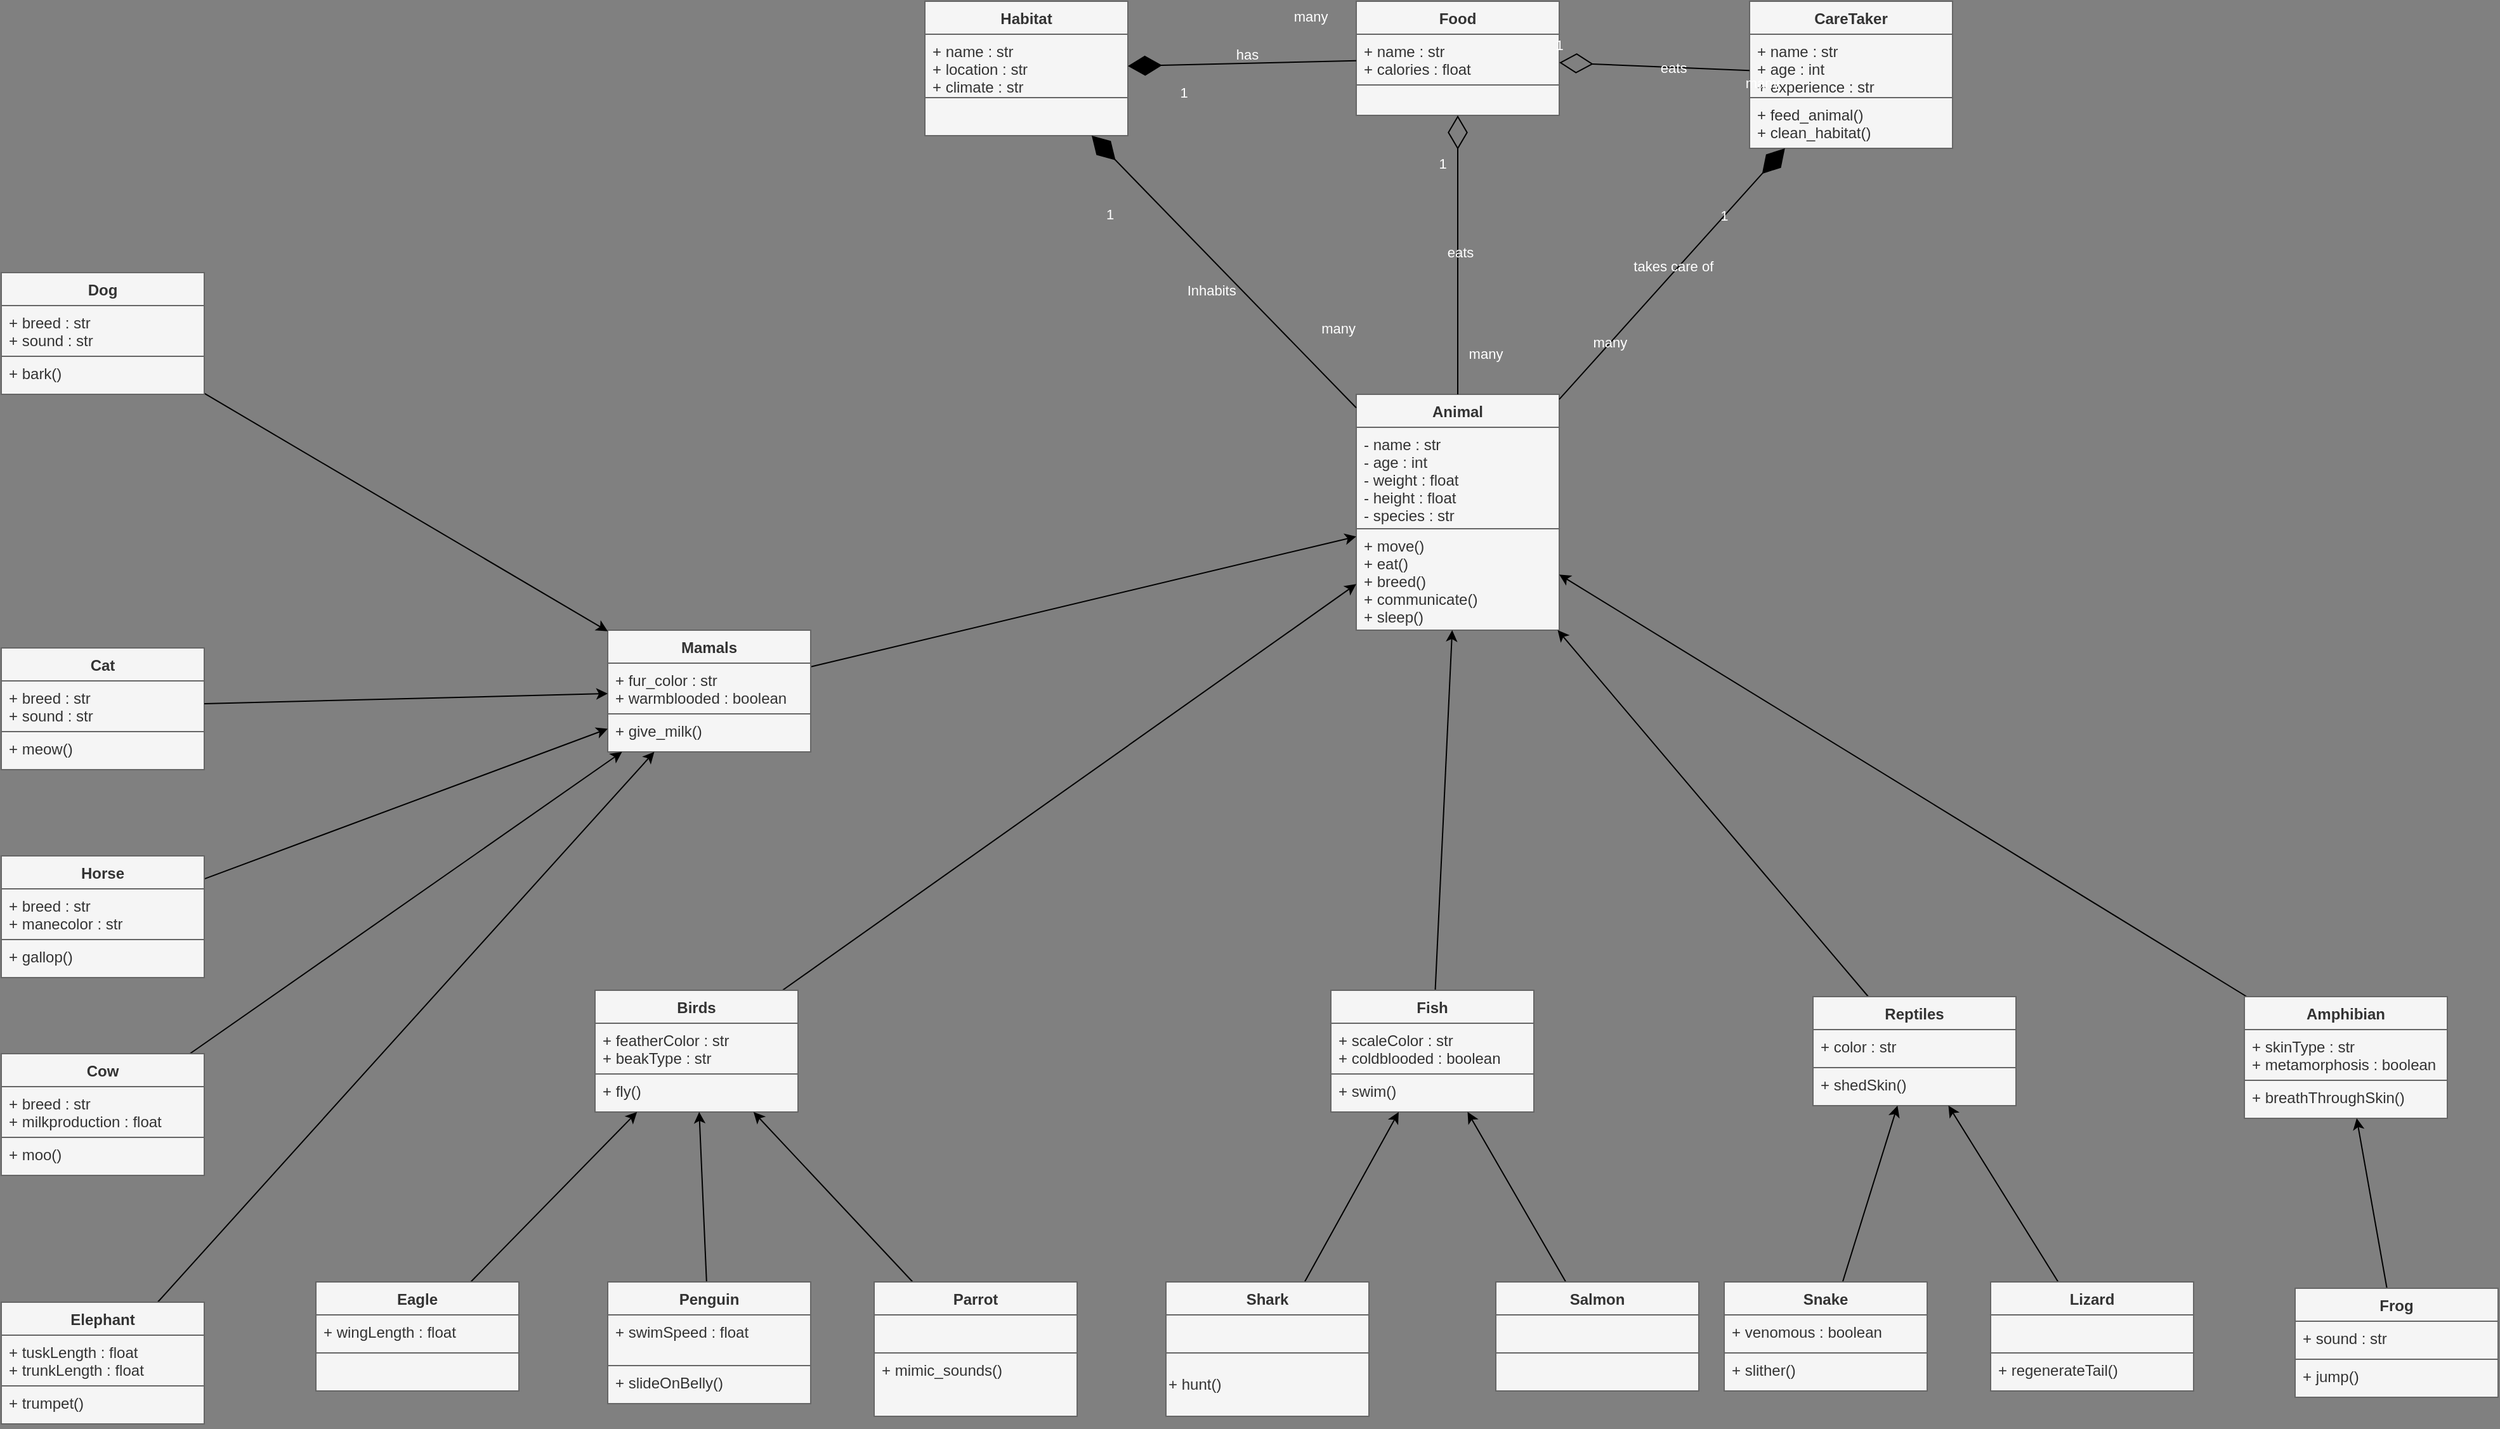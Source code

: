 <mxfile>
    <diagram id="QIT500ONC5c6Z7wgXfDt" name="Page-1">
        <mxGraphModel dx="1658" dy="1440" grid="1" gridSize="10" guides="1" tooltips="1" connect="1" arrows="1" fold="1" page="1" pageScale="1" pageWidth="3300" pageHeight="4681" background="#808080" math="0" shadow="0">
            <root>
                <mxCell id="0"/>
                <mxCell id="1" parent="0"/>
                <mxCell id="2" value="Animal" style="swimlane;fontStyle=1;align=center;verticalAlign=top;childLayout=stackLayout;horizontal=1;startSize=26;horizontalStack=0;resizeParent=1;resizeParentMax=0;resizeLast=0;collapsible=1;marginBottom=0;fontColor=#333333;labelBackgroundColor=none;labelBorderColor=none;fillColor=#f5f5f5;strokeColor=#666666;" parent="1" vertex="1">
                    <mxGeometry x="1600" y="1020" width="160" height="186" as="geometry"/>
                </mxCell>
                <mxCell id="3" value="- name : str&#10;- age : int&#10;- weight : float&#10;- height : float&#10;- species : str" style="text;strokeColor=#666666;fillColor=#f5f5f5;align=left;verticalAlign=top;spacingLeft=4;spacingRight=4;overflow=hidden;rotatable=0;points=[[0,0.5],[1,0.5]];portConstraint=eastwest;fontColor=#333333;labelBackgroundColor=none;labelBorderColor=none;" parent="2" vertex="1">
                    <mxGeometry y="26" width="160" height="80" as="geometry"/>
                </mxCell>
                <mxCell id="5" value="+ move()&#10;+ eat()&#10;+ breed()&#10;+ communicate()&#10;+ sleep()" style="text;strokeColor=#666666;fillColor=#f5f5f5;align=left;verticalAlign=top;spacingLeft=4;spacingRight=4;overflow=hidden;rotatable=0;points=[[0,0.5],[1,0.5]];portConstraint=eastwest;fontColor=#333333;labelBackgroundColor=none;labelBorderColor=none;" parent="2" vertex="1">
                    <mxGeometry y="106" width="160" height="80" as="geometry"/>
                </mxCell>
                <mxCell id="68" value="" style="edgeStyle=none;fontColor=#000000;labelBackgroundColor=none;labelBorderColor=none;fillColor=#f5f5f5;strokeColor=#000000;" parent="1" source="18" target="2" edge="1">
                    <mxGeometry relative="1" as="geometry">
                        <mxPoint x="1415" y="1360.403" as="targetPoint"/>
                    </mxGeometry>
                </mxCell>
                <mxCell id="18" value="Mamals" style="swimlane;fontStyle=1;align=center;verticalAlign=top;childLayout=stackLayout;horizontal=1;startSize=26;horizontalStack=0;resizeParent=1;resizeParentMax=0;resizeLast=0;collapsible=1;marginBottom=0;fontColor=#333333;labelBackgroundColor=none;labelBorderColor=none;fillColor=#f5f5f5;strokeColor=#666666;" parent="1" vertex="1">
                    <mxGeometry x="1010" y="1206" width="160" height="96" as="geometry"/>
                </mxCell>
                <mxCell id="19" value="+ fur_color : str&#10;+ warmblooded : boolean" style="text;strokeColor=#666666;fillColor=#f5f5f5;align=left;verticalAlign=top;spacingLeft=4;spacingRight=4;overflow=hidden;rotatable=0;points=[[0,0.5],[1,0.5]];portConstraint=eastwest;fontColor=#333333;labelBackgroundColor=none;labelBorderColor=none;" parent="18" vertex="1">
                    <mxGeometry y="26" width="160" height="40" as="geometry"/>
                </mxCell>
                <mxCell id="21" value="+ give_milk()" style="text;strokeColor=#666666;fillColor=#f5f5f5;align=left;verticalAlign=top;spacingLeft=4;spacingRight=4;overflow=hidden;rotatable=0;points=[[0,0.5],[1,0.5]];portConstraint=eastwest;fontColor=#333333;labelBackgroundColor=none;labelBorderColor=none;" parent="18" vertex="1">
                    <mxGeometry y="66" width="160" height="30" as="geometry"/>
                </mxCell>
                <mxCell id="69" value="" style="edgeStyle=none;fontColor=#000000;labelBackgroundColor=none;labelBorderColor=none;fillColor=#f5f5f5;strokeColor=#000000;" parent="1" source="22" target="2" edge="1">
                    <mxGeometry relative="1" as="geometry">
                        <mxPoint x="1449.906" y="1366" as="targetPoint"/>
                    </mxGeometry>
                </mxCell>
                <mxCell id="22" value="Birds" style="swimlane;fontStyle=1;align=center;verticalAlign=top;childLayout=stackLayout;horizontal=1;startSize=26;horizontalStack=0;resizeParent=1;resizeParentMax=0;resizeLast=0;collapsible=1;marginBottom=0;fontColor=#333333;labelBackgroundColor=none;labelBorderColor=none;fillColor=#f5f5f5;strokeColor=#666666;" parent="1" vertex="1">
                    <mxGeometry x="1000" y="1490" width="160" height="96" as="geometry"/>
                </mxCell>
                <mxCell id="23" value="+ featherColor : str&#10;+ beakType : str" style="text;strokeColor=#666666;fillColor=#f5f5f5;align=left;verticalAlign=top;spacingLeft=4;spacingRight=4;overflow=hidden;rotatable=0;points=[[0,0.5],[1,0.5]];portConstraint=eastwest;fontColor=#333333;labelBackgroundColor=none;labelBorderColor=none;" parent="22" vertex="1">
                    <mxGeometry y="26" width="160" height="40" as="geometry"/>
                </mxCell>
                <mxCell id="25" value="+ fly()" style="text;strokeColor=#666666;fillColor=#f5f5f5;align=left;verticalAlign=top;spacingLeft=4;spacingRight=4;overflow=hidden;rotatable=0;points=[[0,0.5],[1,0.5]];portConstraint=eastwest;fontColor=#333333;labelBackgroundColor=none;labelBorderColor=none;" parent="22" vertex="1">
                    <mxGeometry y="66" width="160" height="30" as="geometry"/>
                </mxCell>
                <mxCell id="82" value="" style="edgeStyle=none;fontColor=#000000;labelBackgroundColor=none;labelBorderColor=none;fillColor=#f5f5f5;strokeColor=#000000;" parent="1" source="26" target="2" edge="1">
                    <mxGeometry relative="1" as="geometry">
                        <mxPoint x="1498.281" y="1366" as="targetPoint"/>
                    </mxGeometry>
                </mxCell>
                <mxCell id="26" value="Fish" style="swimlane;fontStyle=1;align=center;verticalAlign=top;childLayout=stackLayout;horizontal=1;startSize=26;horizontalStack=0;resizeParent=1;resizeParentMax=0;resizeLast=0;collapsible=1;marginBottom=0;fontColor=#333333;labelBackgroundColor=none;labelBorderColor=none;fillColor=#f5f5f5;strokeColor=#666666;" parent="1" vertex="1">
                    <mxGeometry x="1580" y="1490" width="160" height="96" as="geometry"/>
                </mxCell>
                <mxCell id="27" value="+ scaleColor : str&#10;+ coldblooded : boolean" style="text;strokeColor=#666666;fillColor=#f5f5f5;align=left;verticalAlign=top;spacingLeft=4;spacingRight=4;overflow=hidden;rotatable=0;points=[[0,0.5],[1,0.5]];portConstraint=eastwest;fontColor=#333333;labelBackgroundColor=none;labelBorderColor=none;" parent="26" vertex="1">
                    <mxGeometry y="26" width="160" height="40" as="geometry"/>
                </mxCell>
                <mxCell id="29" value="+ swim()" style="text;strokeColor=#666666;fillColor=#f5f5f5;align=left;verticalAlign=top;spacingLeft=4;spacingRight=4;overflow=hidden;rotatable=0;points=[[0,0.5],[1,0.5]];portConstraint=eastwest;fontColor=#333333;labelBackgroundColor=none;labelBorderColor=none;" parent="26" vertex="1">
                    <mxGeometry y="66" width="160" height="30" as="geometry"/>
                </mxCell>
                <mxCell id="70" value="" style="edgeStyle=none;fontColor=#000000;labelBackgroundColor=none;labelBorderColor=none;fillColor=#f5f5f5;strokeColor=#000000;" parent="1" source="30" target="2" edge="1">
                    <mxGeometry relative="1" as="geometry">
                        <mxPoint x="1543.969" y="1366" as="targetPoint"/>
                    </mxGeometry>
                </mxCell>
                <mxCell id="30" value="Reptiles" style="swimlane;fontStyle=1;align=center;verticalAlign=top;childLayout=stackLayout;horizontal=1;startSize=26;horizontalStack=0;resizeParent=1;resizeParentMax=0;resizeLast=0;collapsible=1;marginBottom=0;fontColor=#333333;labelBackgroundColor=none;labelBorderColor=none;fillColor=#f5f5f5;strokeColor=#666666;" parent="1" vertex="1">
                    <mxGeometry x="1960" y="1495" width="160" height="86" as="geometry"/>
                </mxCell>
                <mxCell id="31" value="+ color : str" style="text;strokeColor=#666666;fillColor=#f5f5f5;align=left;verticalAlign=top;spacingLeft=4;spacingRight=4;overflow=hidden;rotatable=0;points=[[0,0.5],[1,0.5]];portConstraint=eastwest;fontColor=#333333;labelBackgroundColor=none;labelBorderColor=none;" parent="30" vertex="1">
                    <mxGeometry y="26" width="160" height="30" as="geometry"/>
                </mxCell>
                <mxCell id="33" value="+ shedSkin()" style="text;strokeColor=#666666;fillColor=#f5f5f5;align=left;verticalAlign=top;spacingLeft=4;spacingRight=4;overflow=hidden;rotatable=0;points=[[0,0.5],[1,0.5]];portConstraint=eastwest;fontColor=#333333;labelBackgroundColor=none;labelBorderColor=none;" parent="30" vertex="1">
                    <mxGeometry y="56" width="160" height="30" as="geometry"/>
                </mxCell>
                <mxCell id="71" value="" style="edgeStyle=none;fontColor=#000000;labelBackgroundColor=none;labelBorderColor=none;fillColor=#f5f5f5;strokeColor=#000000;" parent="1" source="34" target="2" edge="1">
                    <mxGeometry relative="1" as="geometry">
                        <mxPoint x="1594.225" y="1366" as="targetPoint"/>
                    </mxGeometry>
                </mxCell>
                <mxCell id="34" value="Amphibian" style="swimlane;fontStyle=1;align=center;verticalAlign=top;childLayout=stackLayout;horizontal=1;startSize=26;horizontalStack=0;resizeParent=1;resizeParentMax=0;resizeLast=0;collapsible=1;marginBottom=0;fontColor=#333333;labelBackgroundColor=none;labelBorderColor=none;fillColor=#f5f5f5;strokeColor=#666666;" parent="1" vertex="1">
                    <mxGeometry x="2300" y="1495" width="160" height="96" as="geometry"/>
                </mxCell>
                <mxCell id="35" value="+ skinType : str&#10;+ metamorphosis : boolean" style="text;strokeColor=#666666;fillColor=#f5f5f5;align=left;verticalAlign=top;spacingLeft=4;spacingRight=4;overflow=hidden;rotatable=0;points=[[0,0.5],[1,0.5]];portConstraint=eastwest;fontColor=#333333;labelBackgroundColor=none;labelBorderColor=none;" parent="34" vertex="1">
                    <mxGeometry y="26" width="160" height="40" as="geometry"/>
                </mxCell>
                <mxCell id="37" value="+ breathThroughSkin()" style="text;strokeColor=#666666;fillColor=#f5f5f5;align=left;verticalAlign=top;spacingLeft=4;spacingRight=4;overflow=hidden;rotatable=0;points=[[0,0.5],[1,0.5]];portConstraint=eastwest;fontColor=#333333;labelBackgroundColor=none;labelBorderColor=none;" parent="34" vertex="1">
                    <mxGeometry y="66" width="160" height="30" as="geometry"/>
                </mxCell>
                <mxCell id="133" value="" style="edgeStyle=none;fontColor=#000000;labelBackgroundColor=none;labelBorderColor=none;fillColor=#f5f5f5;strokeColor=#000000;" parent="1" source="119" target="34" edge="1">
                    <mxGeometry relative="1" as="geometry"/>
                </mxCell>
                <mxCell id="119" value="Frog" style="swimlane;fontStyle=1;align=center;verticalAlign=top;childLayout=stackLayout;horizontal=1;startSize=26;horizontalStack=0;resizeParent=1;resizeParentMax=0;resizeLast=0;collapsible=1;marginBottom=0;fontColor=#333333;labelBackgroundColor=none;labelBorderColor=none;fillColor=#f5f5f5;strokeColor=#666666;" parent="1" vertex="1">
                    <mxGeometry x="2340" y="1725" width="160" height="86" as="geometry"/>
                </mxCell>
                <mxCell id="120" value="+ sound : str" style="text;strokeColor=#666666;fillColor=#f5f5f5;align=left;verticalAlign=top;spacingLeft=4;spacingRight=4;overflow=hidden;rotatable=0;points=[[0,0.5],[1,0.5]];portConstraint=eastwest;fontColor=#333333;labelBackgroundColor=none;labelBorderColor=none;" parent="119" vertex="1">
                    <mxGeometry y="26" width="160" height="30" as="geometry"/>
                </mxCell>
                <mxCell id="122" value="+ jump()" style="text;strokeColor=#666666;fillColor=#f5f5f5;align=left;verticalAlign=top;spacingLeft=4;spacingRight=4;overflow=hidden;rotatable=0;points=[[0,0.5],[1,0.5]];portConstraint=eastwest;fontColor=#333333;labelBackgroundColor=none;labelBorderColor=none;" parent="119" vertex="1">
                    <mxGeometry y="56" width="160" height="30" as="geometry"/>
                </mxCell>
                <mxCell id="131" value="" style="edgeStyle=none;fontColor=#000000;labelBackgroundColor=none;labelBorderColor=none;fillColor=#f5f5f5;strokeColor=#000000;" parent="1" source="123" target="30" edge="1">
                    <mxGeometry relative="1" as="geometry"/>
                </mxCell>
                <mxCell id="123" value="Lizard" style="swimlane;fontStyle=1;align=center;verticalAlign=top;childLayout=stackLayout;horizontal=1;startSize=26;horizontalStack=0;resizeParent=1;resizeParentMax=0;resizeLast=0;collapsible=1;marginBottom=0;fontColor=#333333;labelBackgroundColor=none;labelBorderColor=none;fillColor=#f5f5f5;strokeColor=#666666;" parent="1" vertex="1">
                    <mxGeometry x="2100" y="1720" width="160" height="86" as="geometry"/>
                </mxCell>
                <mxCell id="241" value=" " style="text;strokeColor=#666666;fillColor=#f5f5f5;align=left;verticalAlign=top;spacingLeft=4;spacingRight=4;overflow=hidden;rotatable=0;points=[[0,0.5],[1,0.5]];portConstraint=eastwest;fontColor=#333333;labelBackgroundColor=none;labelBorderColor=none;" vertex="1" parent="123">
                    <mxGeometry y="26" width="160" height="30" as="geometry"/>
                </mxCell>
                <mxCell id="126" value="+ regenerateTail()" style="text;strokeColor=#666666;fillColor=#f5f5f5;align=left;verticalAlign=top;spacingLeft=4;spacingRight=4;overflow=hidden;rotatable=0;points=[[0,0.5],[1,0.5]];portConstraint=eastwest;fontColor=#333333;labelBackgroundColor=none;labelBorderColor=none;" parent="123" vertex="1">
                    <mxGeometry y="56" width="160" height="30" as="geometry"/>
                </mxCell>
                <mxCell id="132" value="" style="edgeStyle=none;fontColor=#000000;labelBackgroundColor=none;labelBorderColor=none;fillColor=#f5f5f5;strokeColor=#000000;" parent="1" source="127" target="30" edge="1">
                    <mxGeometry relative="1" as="geometry"/>
                </mxCell>
                <mxCell id="127" value="Snake" style="swimlane;fontStyle=1;align=center;verticalAlign=top;childLayout=stackLayout;horizontal=1;startSize=26;horizontalStack=0;resizeParent=1;resizeParentMax=0;resizeLast=0;collapsible=1;marginBottom=0;fontColor=#333333;labelBackgroundColor=none;labelBorderColor=none;fillColor=#f5f5f5;strokeColor=#666666;" parent="1" vertex="1">
                    <mxGeometry x="1890" y="1720" width="160" height="86" as="geometry"/>
                </mxCell>
                <mxCell id="128" value="+ venomous : boolean" style="text;strokeColor=#666666;fillColor=#f5f5f5;align=left;verticalAlign=top;spacingLeft=4;spacingRight=4;overflow=hidden;rotatable=0;points=[[0,0.5],[1,0.5]];portConstraint=eastwest;fontColor=#333333;labelBackgroundColor=none;labelBorderColor=none;" parent="127" vertex="1">
                    <mxGeometry y="26" width="160" height="30" as="geometry"/>
                </mxCell>
                <mxCell id="130" value="+ slither()" style="text;strokeColor=#666666;fillColor=#f5f5f5;align=left;verticalAlign=top;spacingLeft=4;spacingRight=4;overflow=hidden;rotatable=0;points=[[0,0.5],[1,0.5]];portConstraint=eastwest;fontColor=#333333;labelBackgroundColor=none;labelBorderColor=none;" parent="127" vertex="1">
                    <mxGeometry y="56" width="160" height="30" as="geometry"/>
                </mxCell>
                <mxCell id="154" value="" style="edgeStyle=none;fontColor=#000000;labelBackgroundColor=none;labelBorderColor=none;fillColor=#f5f5f5;strokeColor=#000000;" parent="1" source="134" target="26" edge="1">
                    <mxGeometry relative="1" as="geometry"/>
                </mxCell>
                <mxCell id="134" value="Salmon" style="swimlane;fontStyle=1;align=center;verticalAlign=top;childLayout=stackLayout;horizontal=1;startSize=26;horizontalStack=0;resizeParent=1;resizeParentMax=0;resizeLast=0;collapsible=1;marginBottom=0;fontColor=#333333;labelBackgroundColor=none;labelBorderColor=none;fillColor=#f5f5f5;strokeColor=#666666;" parent="1" vertex="1">
                    <mxGeometry x="1710" y="1720" width="160" height="86" as="geometry"/>
                </mxCell>
                <mxCell id="237" value=" " style="text;strokeColor=#666666;fillColor=#f5f5f5;align=left;verticalAlign=top;spacingLeft=4;spacingRight=4;overflow=hidden;rotatable=0;points=[[0,0.5],[1,0.5]];portConstraint=eastwest;fontColor=#333333;labelBackgroundColor=none;labelBorderColor=none;" vertex="1" parent="134">
                    <mxGeometry y="26" width="160" height="30" as="geometry"/>
                </mxCell>
                <mxCell id="238" value=" " style="text;strokeColor=#666666;fillColor=#f5f5f5;align=left;verticalAlign=top;spacingLeft=4;spacingRight=4;overflow=hidden;rotatable=0;points=[[0,0.5],[1,0.5]];portConstraint=eastwest;fontColor=#333333;labelBackgroundColor=none;labelBorderColor=none;" vertex="1" parent="134">
                    <mxGeometry y="56" width="160" height="30" as="geometry"/>
                </mxCell>
                <mxCell id="155" value="" style="edgeStyle=none;fontColor=#000000;labelBackgroundColor=none;labelBorderColor=none;fillColor=#f5f5f5;strokeColor=#000000;" parent="1" source="185" target="26" edge="1">
                    <mxGeometry relative="1" as="geometry">
                        <mxPoint x="1578.989" y="1720" as="sourcePoint"/>
                    </mxGeometry>
                </mxCell>
                <mxCell id="156" value="" style="edgeStyle=none;fontColor=#000000;labelBackgroundColor=none;labelBorderColor=none;fillColor=#f5f5f5;strokeColor=#000000;" parent="1" source="142" target="22" edge="1">
                    <mxGeometry relative="1" as="geometry"/>
                </mxCell>
                <mxCell id="142" value="Parrot" style="swimlane;fontStyle=1;align=center;verticalAlign=top;childLayout=stackLayout;horizontal=1;startSize=26;horizontalStack=0;resizeParent=1;resizeParentMax=0;resizeLast=0;collapsible=1;marginBottom=0;fontColor=#333333;labelBackgroundColor=none;labelBorderColor=none;fillColor=#f5f5f5;strokeColor=#666666;" parent="1" vertex="1">
                    <mxGeometry x="1220" y="1720" width="160" height="106" as="geometry"/>
                </mxCell>
                <mxCell id="239" value=" " style="text;strokeColor=#666666;fillColor=#f5f5f5;align=left;verticalAlign=top;spacingLeft=4;spacingRight=4;overflow=hidden;rotatable=0;points=[[0,0.5],[1,0.5]];portConstraint=eastwest;fontColor=#333333;labelBackgroundColor=none;labelBorderColor=none;" vertex="1" parent="142">
                    <mxGeometry y="26" width="160" height="30" as="geometry"/>
                </mxCell>
                <mxCell id="145" value="+ mimic_sounds()" style="text;strokeColor=#666666;fillColor=#f5f5f5;align=left;verticalAlign=top;spacingLeft=4;spacingRight=4;overflow=hidden;rotatable=0;points=[[0,0.5],[1,0.5]];portConstraint=eastwest;fontColor=#333333;labelBackgroundColor=none;labelBorderColor=none;" parent="142" vertex="1">
                    <mxGeometry y="56" width="160" height="50" as="geometry"/>
                </mxCell>
                <mxCell id="157" value="" style="edgeStyle=none;fontColor=#000000;labelBackgroundColor=none;labelBorderColor=none;fillColor=#f5f5f5;strokeColor=#000000;" parent="1" source="146" target="22" edge="1">
                    <mxGeometry relative="1" as="geometry"/>
                </mxCell>
                <mxCell id="146" value="Penguin" style="swimlane;fontStyle=1;align=center;verticalAlign=top;childLayout=stackLayout;horizontal=1;startSize=26;horizontalStack=0;resizeParent=1;resizeParentMax=0;resizeLast=0;collapsible=1;marginBottom=0;fontColor=#333333;labelBackgroundColor=none;labelBorderColor=none;fillColor=#f5f5f5;strokeColor=#666666;" parent="1" vertex="1">
                    <mxGeometry x="1010" y="1720" width="160" height="96" as="geometry"/>
                </mxCell>
                <mxCell id="147" value="+ swimSpeed : float" style="text;strokeColor=#666666;fillColor=#f5f5f5;align=left;verticalAlign=top;spacingLeft=4;spacingRight=4;overflow=hidden;rotatable=0;points=[[0,0.5],[1,0.5]];portConstraint=eastwest;fontColor=#333333;labelBackgroundColor=none;labelBorderColor=none;" parent="146" vertex="1">
                    <mxGeometry y="26" width="160" height="40" as="geometry"/>
                </mxCell>
                <mxCell id="149" value="+ slideOnBelly()" style="text;strokeColor=#666666;fillColor=#f5f5f5;align=left;verticalAlign=top;spacingLeft=4;spacingRight=4;overflow=hidden;rotatable=0;points=[[0,0.5],[1,0.5]];portConstraint=eastwest;fontColor=#333333;labelBackgroundColor=none;labelBorderColor=none;" parent="146" vertex="1">
                    <mxGeometry y="66" width="160" height="30" as="geometry"/>
                </mxCell>
                <mxCell id="158" value="" style="edgeStyle=none;fontColor=#000000;labelBackgroundColor=none;labelBorderColor=none;fillColor=#f5f5f5;strokeColor=#000000;" parent="1" source="150" target="22" edge="1">
                    <mxGeometry relative="1" as="geometry"/>
                </mxCell>
                <mxCell id="150" value="Eagle" style="swimlane;fontStyle=1;align=center;verticalAlign=top;childLayout=stackLayout;horizontal=1;startSize=26;horizontalStack=0;resizeParent=1;resizeParentMax=0;resizeLast=0;collapsible=1;marginBottom=0;fontColor=#333333;labelBackgroundColor=none;labelBorderColor=none;fillColor=#f5f5f5;strokeColor=#666666;" parent="1" vertex="1">
                    <mxGeometry x="780" y="1720" width="160" height="86" as="geometry"/>
                </mxCell>
                <mxCell id="151" value="+ wingLength : float" style="text;strokeColor=#666666;fillColor=#f5f5f5;align=left;verticalAlign=top;spacingLeft=4;spacingRight=4;overflow=hidden;rotatable=0;points=[[0,0.5],[1,0.5]];portConstraint=eastwest;fontColor=#333333;labelBackgroundColor=none;labelBorderColor=none;" parent="150" vertex="1">
                    <mxGeometry y="26" width="160" height="30" as="geometry"/>
                </mxCell>
                <mxCell id="240" value=" " style="text;strokeColor=#666666;fillColor=#f5f5f5;align=left;verticalAlign=top;spacingLeft=4;spacingRight=4;overflow=hidden;rotatable=0;points=[[0,0.5],[1,0.5]];portConstraint=eastwest;fontColor=#333333;labelBackgroundColor=none;labelBorderColor=none;" vertex="1" parent="150">
                    <mxGeometry y="56" width="160" height="30" as="geometry"/>
                </mxCell>
                <mxCell id="184" value="" style="edgeStyle=none;fontColor=#000000;labelBackgroundColor=none;labelBorderColor=none;fillColor=#f5f5f5;strokeColor=#000000;" parent="1" source="160" target="18" edge="1">
                    <mxGeometry relative="1" as="geometry"/>
                </mxCell>
                <mxCell id="160" value="Dog" style="swimlane;fontStyle=1;align=center;verticalAlign=top;childLayout=stackLayout;horizontal=1;startSize=26;horizontalStack=0;resizeParent=1;resizeParentMax=0;resizeLast=0;collapsible=1;marginBottom=0;fontColor=#333333;labelBackgroundColor=none;labelBorderColor=none;fillColor=#f5f5f5;strokeColor=#666666;" parent="1" vertex="1">
                    <mxGeometry x="532" y="924" width="160" height="96" as="geometry"/>
                </mxCell>
                <mxCell id="161" value="+ breed : str&#10;+ sound : str" style="text;strokeColor=#666666;fillColor=#f5f5f5;align=left;verticalAlign=top;spacingLeft=4;spacingRight=4;overflow=hidden;rotatable=0;points=[[0,0.5],[1,0.5]];portConstraint=eastwest;fontColor=#333333;labelBackgroundColor=none;labelBorderColor=none;" parent="160" vertex="1">
                    <mxGeometry y="26" width="160" height="40" as="geometry"/>
                </mxCell>
                <mxCell id="163" value="+ bark()" style="text;strokeColor=#666666;fillColor=#f5f5f5;align=left;verticalAlign=top;spacingLeft=4;spacingRight=4;overflow=hidden;rotatable=0;points=[[0,0.5],[1,0.5]];portConstraint=eastwest;fontColor=#333333;labelBackgroundColor=none;labelBorderColor=none;" parent="160" vertex="1">
                    <mxGeometry y="66" width="160" height="30" as="geometry"/>
                </mxCell>
                <mxCell id="164" value="Cat" style="swimlane;fontStyle=1;align=center;verticalAlign=top;childLayout=stackLayout;horizontal=1;startSize=26;horizontalStack=0;resizeParent=1;resizeParentMax=0;resizeLast=0;collapsible=1;marginBottom=0;fontColor=#333333;labelBackgroundColor=none;labelBorderColor=none;fillColor=#f5f5f5;strokeColor=#666666;" parent="1" vertex="1">
                    <mxGeometry x="532" y="1220" width="160" height="96" as="geometry"/>
                </mxCell>
                <mxCell id="165" value="+ breed : str&#10;+ sound : str" style="text;strokeColor=#666666;fillColor=#f5f5f5;align=left;verticalAlign=top;spacingLeft=4;spacingRight=4;overflow=hidden;rotatable=0;points=[[0,0.5],[1,0.5]];portConstraint=eastwest;fontColor=#333333;labelBackgroundColor=none;labelBorderColor=none;" parent="164" vertex="1">
                    <mxGeometry y="26" width="160" height="40" as="geometry"/>
                </mxCell>
                <mxCell id="167" value="+ meow()" style="text;strokeColor=#666666;fillColor=#f5f5f5;align=left;verticalAlign=top;spacingLeft=4;spacingRight=4;overflow=hidden;rotatable=0;points=[[0,0.5],[1,0.5]];portConstraint=eastwest;fontColor=#333333;labelBackgroundColor=none;labelBorderColor=none;" parent="164" vertex="1">
                    <mxGeometry y="66" width="160" height="30" as="geometry"/>
                </mxCell>
                <mxCell id="182" value="" style="edgeStyle=none;fontColor=#000000;labelBackgroundColor=none;labelBorderColor=none;fillColor=#f5f5f5;strokeColor=#000000;" parent="1" source="168" target="18" edge="1">
                    <mxGeometry relative="1" as="geometry"/>
                </mxCell>
                <mxCell id="168" value="Horse" style="swimlane;fontStyle=1;align=center;verticalAlign=top;childLayout=stackLayout;horizontal=1;startSize=26;horizontalStack=0;resizeParent=1;resizeParentMax=0;resizeLast=0;collapsible=1;marginBottom=0;fontColor=#333333;labelBackgroundColor=none;labelBorderColor=none;fillColor=#f5f5f5;strokeColor=#666666;" parent="1" vertex="1">
                    <mxGeometry x="532" y="1384" width="160" height="96" as="geometry"/>
                </mxCell>
                <mxCell id="169" value="+ breed : str&#10;+ manecolor : str" style="text;strokeColor=#666666;fillColor=#f5f5f5;align=left;verticalAlign=top;spacingLeft=4;spacingRight=4;overflow=hidden;rotatable=0;points=[[0,0.5],[1,0.5]];portConstraint=eastwest;fontColor=#333333;labelBackgroundColor=none;labelBorderColor=none;" parent="168" vertex="1">
                    <mxGeometry y="26" width="160" height="40" as="geometry"/>
                </mxCell>
                <mxCell id="171" value="+ gallop()" style="text;strokeColor=#666666;fillColor=#f5f5f5;align=left;verticalAlign=top;spacingLeft=4;spacingRight=4;overflow=hidden;rotatable=0;points=[[0,0.5],[1,0.5]];portConstraint=eastwest;fontColor=#333333;labelBackgroundColor=none;labelBorderColor=none;" parent="168" vertex="1">
                    <mxGeometry y="66" width="160" height="30" as="geometry"/>
                </mxCell>
                <mxCell id="181" value="" style="edgeStyle=none;fontColor=#000000;labelBackgroundColor=none;labelBorderColor=none;fillColor=#f5f5f5;strokeColor=#000000;" parent="1" source="172" target="18" edge="1">
                    <mxGeometry relative="1" as="geometry"/>
                </mxCell>
                <mxCell id="172" value="Cow" style="swimlane;fontStyle=1;align=center;verticalAlign=top;childLayout=stackLayout;horizontal=1;startSize=26;horizontalStack=0;resizeParent=1;resizeParentMax=0;resizeLast=0;collapsible=1;marginBottom=0;fontColor=#333333;labelBackgroundColor=none;labelBorderColor=none;fillColor=#f5f5f5;strokeColor=#666666;" parent="1" vertex="1">
                    <mxGeometry x="532" y="1540" width="160" height="96" as="geometry"/>
                </mxCell>
                <mxCell id="173" value="+ breed : str&#10;+ milkproduction : float" style="text;strokeColor=#666666;fillColor=#f5f5f5;align=left;verticalAlign=top;spacingLeft=4;spacingRight=4;overflow=hidden;rotatable=0;points=[[0,0.5],[1,0.5]];portConstraint=eastwest;fontColor=#333333;labelBackgroundColor=none;labelBorderColor=none;" parent="172" vertex="1">
                    <mxGeometry y="26" width="160" height="40" as="geometry"/>
                </mxCell>
                <mxCell id="175" value="+ moo()" style="text;strokeColor=#666666;fillColor=#f5f5f5;align=left;verticalAlign=top;spacingLeft=4;spacingRight=4;overflow=hidden;rotatable=0;points=[[0,0.5],[1,0.5]];portConstraint=eastwest;fontColor=#333333;labelBackgroundColor=none;labelBorderColor=none;" parent="172" vertex="1">
                    <mxGeometry y="66" width="160" height="30" as="geometry"/>
                </mxCell>
                <mxCell id="180" value="" style="edgeStyle=none;fontColor=#000000;labelBackgroundColor=none;labelBorderColor=none;fillColor=#f5f5f5;strokeColor=#000000;" parent="1" source="176" target="18" edge="1">
                    <mxGeometry relative="1" as="geometry"/>
                </mxCell>
                <mxCell id="176" value="Elephant" style="swimlane;fontStyle=1;align=center;verticalAlign=top;childLayout=stackLayout;horizontal=1;startSize=26;horizontalStack=0;resizeParent=1;resizeParentMax=0;resizeLast=0;collapsible=1;marginBottom=0;fontColor=#333333;labelBackgroundColor=none;labelBorderColor=none;fillColor=#f5f5f5;strokeColor=#666666;" parent="1" vertex="1">
                    <mxGeometry x="532" y="1736" width="160" height="96" as="geometry"/>
                </mxCell>
                <mxCell id="177" value="+ tuskLength : float&#10;+ trunkLength : float" style="text;strokeColor=#666666;fillColor=#f5f5f5;align=left;verticalAlign=top;spacingLeft=4;spacingRight=4;overflow=hidden;rotatable=0;points=[[0,0.5],[1,0.5]];portConstraint=eastwest;fontColor=#333333;labelBackgroundColor=none;labelBorderColor=none;" parent="176" vertex="1">
                    <mxGeometry y="26" width="160" height="40" as="geometry"/>
                </mxCell>
                <mxCell id="179" value="+ trumpet()" style="text;strokeColor=#666666;fillColor=#f5f5f5;align=left;verticalAlign=top;spacingLeft=4;spacingRight=4;overflow=hidden;rotatable=0;points=[[0,0.5],[1,0.5]];portConstraint=eastwest;fontColor=#333333;labelBackgroundColor=none;labelBorderColor=none;" parent="176" vertex="1">
                    <mxGeometry y="66" width="160" height="30" as="geometry"/>
                </mxCell>
                <mxCell id="183" value="" style="edgeStyle=none;fontColor=#000000;labelBackgroundColor=none;labelBorderColor=none;fillColor=#f5f5f5;strokeColor=#000000;" parent="1" source="165" target="18" edge="1">
                    <mxGeometry relative="1" as="geometry"/>
                </mxCell>
                <mxCell id="185" value="Shark" style="swimlane;fontStyle=1;align=center;verticalAlign=top;childLayout=stackLayout;horizontal=1;startSize=26;horizontalStack=0;resizeParent=1;resizeParentMax=0;resizeLast=0;collapsible=1;marginBottom=0;fontColor=#333333;labelBackgroundColor=none;labelBorderColor=none;fillColor=#f5f5f5;strokeColor=#666666;" parent="1" vertex="1">
                    <mxGeometry x="1450" y="1720" width="160" height="106" as="geometry"/>
                </mxCell>
                <mxCell id="188" value=" " style="text;strokeColor=#666666;fillColor=#f5f5f5;align=left;verticalAlign=top;spacingLeft=4;spacingRight=4;overflow=hidden;rotatable=0;points=[[0,0.5],[1,0.5]];portConstraint=eastwest;fontColor=#333333;labelBackgroundColor=none;labelBorderColor=none;" parent="185" vertex="1">
                    <mxGeometry y="26" width="160" height="30" as="geometry"/>
                </mxCell>
                <mxCell id="236" value="+ hunt()" style="html=1;strokeColor=#666666;fillColor=#f5f5f5;fontColor=#333333;align=left;labelBorderColor=none;labelBackgroundColor=none;" vertex="1" parent="185">
                    <mxGeometry y="56" width="160" height="50" as="geometry"/>
                </mxCell>
                <mxCell id="189" value="Habitat" style="swimlane;fontStyle=1;align=center;verticalAlign=top;childLayout=stackLayout;horizontal=1;startSize=26;horizontalStack=0;resizeParent=1;resizeParentMax=0;resizeLast=0;collapsible=1;marginBottom=0;fontColor=#333333;labelBackgroundColor=none;labelBorderColor=none;fillColor=#f5f5f5;strokeColor=#666666;" vertex="1" parent="1">
                    <mxGeometry x="1260" y="710" width="160" height="106" as="geometry"/>
                </mxCell>
                <mxCell id="190" value="+ name : str&#10;+ location : str&#10;+ climate : str" style="text;strokeColor=#666666;fillColor=#f5f5f5;align=left;verticalAlign=top;spacingLeft=4;spacingRight=4;overflow=hidden;rotatable=0;points=[[0,0.5],[1,0.5]];portConstraint=eastwest;fontColor=#333333;labelBackgroundColor=none;labelBorderColor=none;" vertex="1" parent="189">
                    <mxGeometry y="26" width="160" height="50" as="geometry"/>
                </mxCell>
                <mxCell id="242" value=" " style="text;strokeColor=#666666;fillColor=#f5f5f5;align=left;verticalAlign=top;spacingLeft=4;spacingRight=4;overflow=hidden;rotatable=0;points=[[0,0.5],[1,0.5]];portConstraint=eastwest;fontColor=#333333;labelBackgroundColor=none;labelBorderColor=none;" vertex="1" parent="189">
                    <mxGeometry y="76" width="160" height="30" as="geometry"/>
                </mxCell>
                <mxCell id="194" value="" style="endArrow=diamondThin;endFill=1;endSize=24;fontColor=#000000;labelBackgroundColor=none;labelBorderColor=none;fillColor=#f5f5f5;strokeColor=#000000;" edge="1" parent="1" source="2" target="189">
                    <mxGeometry width="160" relative="1" as="geometry">
                        <mxPoint x="1380" y="1040" as="sourcePoint"/>
                        <mxPoint x="1540" y="1040" as="targetPoint"/>
                    </mxGeometry>
                </mxCell>
                <mxCell id="195" value="1" style="edgeLabel;align=center;verticalAlign=middle;resizable=0;points=[];fontColor=#FFFFFF;labelBackgroundColor=none;labelBorderColor=none;" vertex="1" connectable="0" parent="194">
                    <mxGeometry relative="1" as="geometry">
                        <mxPoint x="-90" y="-46" as="offset"/>
                    </mxGeometry>
                </mxCell>
                <mxCell id="196" value="many" style="edgeLabel;align=center;verticalAlign=middle;resizable=0;points=[];fontColor=#FFFFFF;labelBackgroundColor=none;labelBorderColor=none;" vertex="1" connectable="0" parent="194">
                    <mxGeometry relative="1" as="geometry">
                        <mxPoint x="90" y="44" as="offset"/>
                    </mxGeometry>
                </mxCell>
                <mxCell id="197" value="Inhabits" style="edgeLabel;align=center;verticalAlign=middle;resizable=0;points=[];fontColor=#FFFFFF;labelBackgroundColor=none;labelBorderColor=none;" vertex="1" connectable="0" parent="194">
                    <mxGeometry relative="1" as="geometry">
                        <mxPoint x="-10" y="14" as="offset"/>
                    </mxGeometry>
                </mxCell>
                <mxCell id="198" value="Food" style="swimlane;fontStyle=1;align=center;verticalAlign=top;childLayout=stackLayout;horizontal=1;startSize=26;horizontalStack=0;resizeParent=1;resizeParentMax=0;resizeLast=0;collapsible=1;marginBottom=0;labelBackgroundColor=none;labelBorderColor=none;fillColor=#f5f5f5;fontColor=#333333;strokeColor=#666666;" vertex="1" parent="1">
                    <mxGeometry x="1600" y="710" width="160" height="90" as="geometry"/>
                </mxCell>
                <mxCell id="199" value="+ name : str&#10;+ calories : float" style="text;strokeColor=#666666;fillColor=#f5f5f5;align=left;verticalAlign=top;spacingLeft=4;spacingRight=4;overflow=hidden;rotatable=0;points=[[0,0.5],[1,0.5]];portConstraint=eastwest;fontColor=#333333;labelBackgroundColor=none;labelBorderColor=none;" vertex="1" parent="198">
                    <mxGeometry y="26" width="160" height="40" as="geometry"/>
                </mxCell>
                <mxCell id="201" value=" " style="text;strokeColor=#666666;fillColor=#f5f5f5;align=left;verticalAlign=top;spacingLeft=4;spacingRight=4;overflow=hidden;rotatable=0;points=[[0,0.5],[1,0.5]];portConstraint=eastwest;fontColor=#333333;labelBackgroundColor=none;labelBorderColor=none;" vertex="1" parent="198">
                    <mxGeometry y="66" width="160" height="24" as="geometry"/>
                </mxCell>
                <mxCell id="202" value="" style="endArrow=diamondThin;endFill=0;endSize=24;fontColor=#000000;labelBackgroundColor=none;labelBorderColor=none;fillColor=#f5f5f5;strokeColor=#000000;" edge="1" parent="1" source="2" target="198">
                    <mxGeometry width="160" relative="1" as="geometry">
                        <mxPoint x="1590" y="910" as="sourcePoint"/>
                        <mxPoint x="1750" y="910" as="targetPoint"/>
                    </mxGeometry>
                </mxCell>
                <mxCell id="212" value="1" style="edgeLabel;align=center;verticalAlign=middle;resizable=0;points=[];fontColor=#FFFFFF;labelBackgroundColor=none;labelBorderColor=none;" vertex="1" connectable="0" parent="202">
                    <mxGeometry relative="1" as="geometry">
                        <mxPoint x="-12" y="-73" as="offset"/>
                    </mxGeometry>
                </mxCell>
                <mxCell id="213" value="eats" style="edgeLabel;align=center;verticalAlign=middle;resizable=0;points=[];fontColor=#FFFFFF;labelBackgroundColor=none;labelBorderColor=none;" vertex="1" connectable="0" parent="202">
                    <mxGeometry relative="1" as="geometry">
                        <mxPoint x="2" y="-3" as="offset"/>
                    </mxGeometry>
                </mxCell>
                <mxCell id="214" value="many" style="edgeLabel;align=center;verticalAlign=middle;resizable=0;points=[];fontColor=#FFFFFF;labelBackgroundColor=none;labelBorderColor=none;" vertex="1" connectable="0" parent="202">
                    <mxGeometry relative="1" as="geometry">
                        <mxPoint x="22" y="77" as="offset"/>
                    </mxGeometry>
                </mxCell>
                <mxCell id="215" value="CareTaker" style="swimlane;fontStyle=1;align=center;verticalAlign=top;childLayout=stackLayout;horizontal=1;startSize=26;horizontalStack=0;resizeParent=1;resizeParentMax=0;resizeLast=0;collapsible=1;marginBottom=0;fontColor=#333333;labelBackgroundColor=none;labelBorderColor=none;fillColor=#f5f5f5;strokeColor=#666666;" vertex="1" parent="1">
                    <mxGeometry x="1910" y="710" width="160" height="116" as="geometry"/>
                </mxCell>
                <mxCell id="216" value="+ name : str&#10;+ age : int&#10;+ experience : str" style="text;strokeColor=#666666;fillColor=#f5f5f5;align=left;verticalAlign=top;spacingLeft=4;spacingRight=4;overflow=hidden;rotatable=0;points=[[0,0.5],[1,0.5]];portConstraint=eastwest;fontColor=#333333;labelBackgroundColor=none;labelBorderColor=none;" vertex="1" parent="215">
                    <mxGeometry y="26" width="160" height="50" as="geometry"/>
                </mxCell>
                <mxCell id="218" value="+ feed_animal()&#10;+ clean_habitat()" style="text;strokeColor=#666666;fillColor=#f5f5f5;align=left;verticalAlign=top;spacingLeft=4;spacingRight=4;overflow=hidden;rotatable=0;points=[[0,0.5],[1,0.5]];portConstraint=eastwest;fontColor=#333333;labelBackgroundColor=none;labelBorderColor=none;" vertex="1" parent="215">
                    <mxGeometry y="76" width="160" height="40" as="geometry"/>
                </mxCell>
                <mxCell id="219" value="" style="endArrow=diamondThin;endFill=1;endSize=24;fontColor=#000000;labelBackgroundColor=none;labelBorderColor=none;fillColor=#f5f5f5;strokeColor=#000000;" edge="1" parent="1" source="2" target="215">
                    <mxGeometry width="160" relative="1" as="geometry">
                        <mxPoint x="2005.0" y="1020" as="sourcePoint"/>
                        <mxPoint x="1770" y="922.083" as="targetPoint"/>
                    </mxGeometry>
                </mxCell>
                <mxCell id="220" value="1" style="edgeLabel;align=center;verticalAlign=middle;resizable=0;points=[];fontColor=#FFFFFF;labelBackgroundColor=none;labelBorderColor=none;" vertex="1" connectable="0" parent="219">
                    <mxGeometry relative="1" as="geometry">
                        <mxPoint x="41" y="-47" as="offset"/>
                    </mxGeometry>
                </mxCell>
                <mxCell id="221" value="many" style="edgeLabel;align=center;verticalAlign=middle;resizable=0;points=[];fontColor=#FFFFFF;labelBackgroundColor=none;labelBorderColor=none;" vertex="1" connectable="0" parent="219">
                    <mxGeometry relative="1" as="geometry">
                        <mxPoint x="-49" y="53" as="offset"/>
                    </mxGeometry>
                </mxCell>
                <mxCell id="222" value="takes care of" style="edgeLabel;align=center;verticalAlign=middle;resizable=0;points=[];fontColor=#FFFFFF;labelBackgroundColor=none;labelBorderColor=none;" vertex="1" connectable="0" parent="219">
                    <mxGeometry relative="1" as="geometry">
                        <mxPoint x="1" y="-7" as="offset"/>
                    </mxGeometry>
                </mxCell>
                <mxCell id="223" value="" style="endArrow=diamondThin;endFill=1;endSize=24;fontColor=#000000;labelBackgroundColor=none;labelBorderColor=none;fillColor=#f5f5f5;strokeColor=#000000;" edge="1" parent="1" source="198" target="189">
                    <mxGeometry width="160" relative="1" as="geometry">
                        <mxPoint x="1500" y="930" as="sourcePoint"/>
                        <mxPoint x="1360" y="840.003" as="targetPoint"/>
                    </mxGeometry>
                </mxCell>
                <mxCell id="224" value="1" style="edgeLabel;align=center;verticalAlign=middle;resizable=0;points=[];fontColor=#FFFFFF;labelBackgroundColor=none;labelBorderColor=none;" vertex="1" connectable="0" parent="223">
                    <mxGeometry relative="1" as="geometry">
                        <mxPoint x="-46" y="22" as="offset"/>
                    </mxGeometry>
                </mxCell>
                <mxCell id="225" value="many" style="edgeLabel;align=center;verticalAlign=middle;resizable=0;points=[];fontColor=#FFFFFF;labelBackgroundColor=none;labelBorderColor=none;" vertex="1" connectable="0" parent="223">
                    <mxGeometry relative="1" as="geometry">
                        <mxPoint x="54" y="-38" as="offset"/>
                    </mxGeometry>
                </mxCell>
                <mxCell id="226" value="has" style="edgeLabel;align=center;verticalAlign=middle;resizable=0;points=[];fontColor=#FFFFFF;labelBackgroundColor=none;labelBorderColor=none;" vertex="1" connectable="0" parent="223">
                    <mxGeometry relative="1" as="geometry">
                        <mxPoint x="4" y="-8" as="offset"/>
                    </mxGeometry>
                </mxCell>
                <mxCell id="227" value="" style="endArrow=diamondThin;endFill=0;endSize=24;fontColor=#000000;labelBackgroundColor=none;labelBorderColor=none;fillColor=#f5f5f5;strokeColor=#000000;" edge="1" parent="1" source="215" target="198">
                    <mxGeometry width="160" relative="1" as="geometry">
                        <mxPoint x="1660.328" y="1030" as="sourcePoint"/>
                        <mxPoint x="1611.552" y="840" as="targetPoint"/>
                    </mxGeometry>
                </mxCell>
                <mxCell id="228" value="1" style="edgeLabel;align=center;verticalAlign=middle;resizable=0;points=[];fontColor=#FFFFFF;labelBackgroundColor=none;labelBorderColor=none;" vertex="1" connectable="0" parent="227">
                    <mxGeometry relative="1" as="geometry">
                        <mxPoint x="-75" y="-18" as="offset"/>
                    </mxGeometry>
                </mxCell>
                <mxCell id="229" value="eats" style="edgeLabel;align=center;verticalAlign=middle;resizable=0;points=[];fontColor=#FFFFFF;labelBackgroundColor=none;labelBorderColor=none;" vertex="1" connectable="0" parent="227">
                    <mxGeometry relative="1" as="geometry">
                        <mxPoint x="15" as="offset"/>
                    </mxGeometry>
                </mxCell>
                <mxCell id="230" value="many" style="edgeLabel;align=center;verticalAlign=middle;resizable=0;points=[];fontColor=#FFFFFF;labelBackgroundColor=none;labelBorderColor=none;" vertex="1" connectable="0" parent="227">
                    <mxGeometry relative="1" as="geometry">
                        <mxPoint x="85" y="12" as="offset"/>
                    </mxGeometry>
                </mxCell>
            </root>
        </mxGraphModel>
    </diagram>
</mxfile>